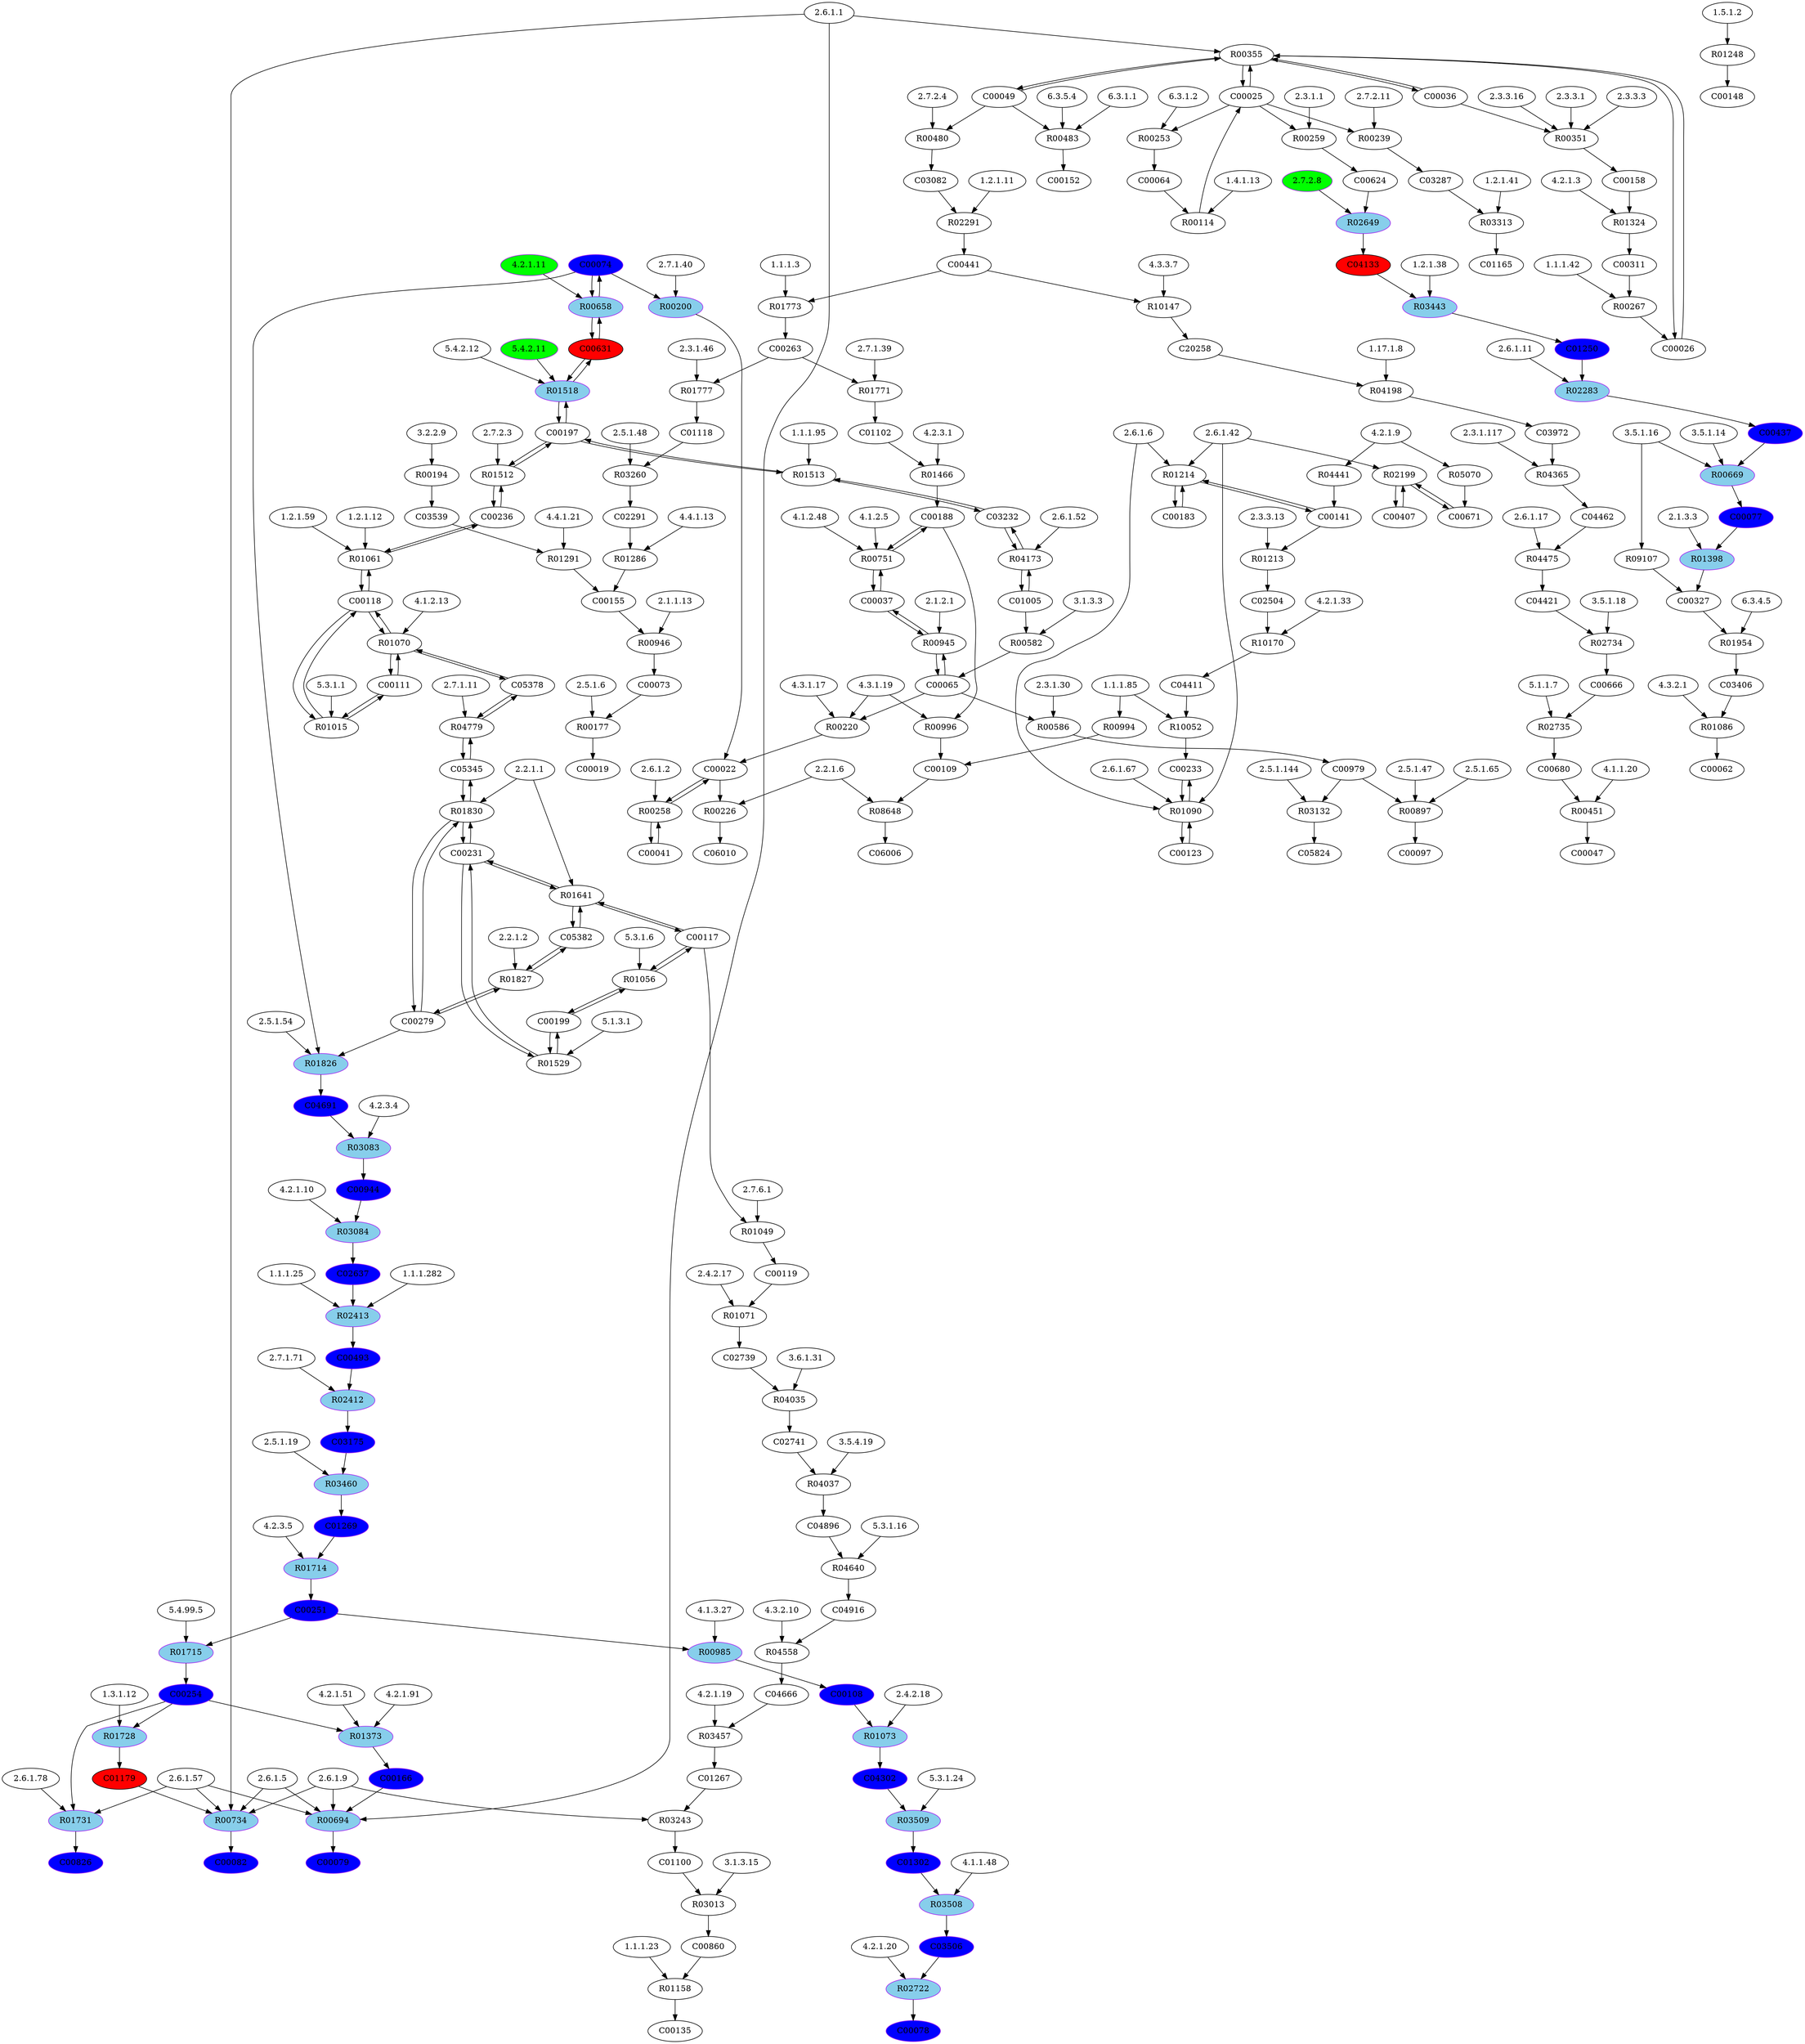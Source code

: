 digraph G {
"4.2.1.10" [type=E];
"3.6.1.31" [type=E];
"2.7.1.39" [type=E];
"4.3.1.19" [type=E];
"4.1.2.48" [type=E];
"5.3.1.1" [type=E];
"4.2.3.1" [type=E];
"4.2.1.3" [type=E];
"5.4.99.5" [type=E];
"2.5.1.6" [type=E];
"1.1.1.282" [type=E];
"2.6.1.42" [type=E];
"2.3.1.30" [type=E];
"2.3.1.1" [type=E];
"2.5.1.144" [type=E];
"4.3.1.17" [type=E];
"2.2.1.1" [type=E];
"4.1.1.48" [type=E];
"1.1.1.25" [type=E];
"5.4.2.12" [type=E];
"2.6.1.5" [type=E];
"4.2.1.20" [type=E];
"4.1.1.20" [type=E];
"2.7.2.3" [type=E];
"2.6.1.1" [type=E];
"4.2.1.9" [type=E];
"4.2.1.11" [color=purple, fillcolor=green, style=filled, type=E];
"2.7.1.11" [type=E];
"2.3.3.16" [type=E];
"2.7.1.40" [type=E];
"1.1.1.3" [type=E];
"2.7.6.1" [type=E];
"2.5.1.48" [type=E];
"6.3.4.5" [type=E];
"2.5.1.54" [type=E];
"4.1.2.13" [type=E];
"3.5.1.14" [type=E];
"2.6.1.78" [type=E];
"2.2.1.2" [type=E];
"2.4.2.18" [type=E];
"3.1.3.15" [type=E];
"2.1.1.13" [type=E];
"2.5.1.65" [type=E];
"2.1.2.1" [type=E];
"2.3.3.1" [type=E];
"4.3.2.10" [type=E];
"2.6.1.57" [type=E];
"2.7.2.8" [color=purple, fillcolor=green, style=filled, type=E];
"2.6.1.52" [type=E];
"2.5.1.47" [type=E];
"1.17.1.8" [type=E];
"2.7.2.4" [type=E];
"2.6.1.6" [type=E];
"2.2.1.6" [type=E];
"2.4.2.17" [type=E];
"2.7.2.11" [type=E];
"4.2.3.5" [type=E];
"1.4.1.13" [type=E];
"1.5.1.2" [type=E];
"3.5.1.18" [type=E];
"1.2.1.38" [type=E];
"2.5.1.19" [type=E];
"6.3.1.2" [type=E];
"2.6.1.2" [type=E];
"2.6.1.11" [type=E];
"1.3.1.12" [type=E];
"4.2.1.51" [type=E];
"4.1.3.27" [type=E];
"2.3.1.117" [type=E];
"4.3.2.1" [type=E];
"1.2.1.12" [type=E];
"1.2.1.41" [type=E];
"4.4.1.13" [type=E];
"1.1.1.85" [type=E];
"2.6.1.9" [type=E];
"5.3.1.24" [type=E];
"6.3.1.1" [type=E];
"4.1.2.5" [type=E];
"6.3.5.4" [type=E];
"5.4.2.11" [color=purple, fillcolor=green, style=filled, type=E];
"4.4.1.21" [type=E];
"2.7.1.71" [type=E];
"4.2.1.33" [type=E];
"3.1.3.3" [type=E];
"4.3.3.7" [type=E];
"1.1.1.23" [type=E];
"5.1.1.7" [type=E];
"2.6.1.67" [type=E];
"1.1.1.42" [type=E];
"4.2.3.4" [type=E];
"3.5.4.19" [type=E];
"5.1.3.1" [type=E];
"3.5.1.16" [type=E];
"1.1.1.95" [type=E];
"1.2.1.59" [type=E];
"2.3.1.46" [type=E];
"5.3.1.6" [type=E];
"2.6.1.17" [type=E];
"2.3.3.3" [type=E];
"1.2.1.11" [type=E];
"5.3.1.16" [type=E];
"2.1.3.3" [type=E];
"4.2.1.91" [type=E];
"4.2.1.19" [type=E];
"2.3.3.13" [type=E];
"3.2.2.9" [type=E];
R00734 [color=purple, fillcolor=skyblue, style=filled, type=R];
R00658 [color=purple, fillcolor=skyblue, style=filled, type=R];
R09107 [type=R];
R10052 [type=R];
R01777 [type=R];
R01286 [type=R];
R01086 [type=R];
R03508 [color=purple, fillcolor=skyblue, style=filled, type=R];
R01773 [type=R];
R01061 [type=R];
R00751 [type=R];
R03313 [type=R];
R00177 [type=R];
R01830 [type=R];
R00994 [type=R];
R02283 [color=purple, fillcolor=skyblue, style=filled, type=R];
R00451 [type=R];
R00694 [color=purple, fillcolor=skyblue, style=filled, type=R];
R01731 [color=purple, fillcolor=skyblue, style=filled, type=R];
R03460 [color=purple, fillcolor=skyblue, style=filled, type=R];
R01248 [type=R];
R02735 [type=R];
R01771 [type=R];
R01512 [type=R];
R03260 [type=R];
R02413 [color=purple, fillcolor=skyblue, style=filled, type=R];
R00946 [type=R];
R04173 [type=R];
R10147 [type=R];
R01715 [color=purple, fillcolor=skyblue, style=filled, type=R];
R01213 [type=R];
R01291 [type=R];
R01071 [type=R];
R01056 [type=R];
R00985 [color=purple, fillcolor=skyblue, style=filled, type=R];
R03132 [type=R];
R00220 [type=R];
R02649 [color=purple, fillcolor=skyblue, style=filled, type=R];
R01529 [type=R];
R00253 [type=R];
R02291 [type=R];
R02734 [type=R];
R01827 [type=R];
R01015 [type=R];
R10170 [type=R];
R04441 [type=R];
R01398 [color=purple, fillcolor=skyblue, style=filled, type=R];
R00897 [type=R];
R04558 [type=R];
R03084 [color=purple, fillcolor=skyblue, style=filled, type=R];
R00200 [color=purple, fillcolor=skyblue, style=filled, type=R];
R01714 [color=purple, fillcolor=skyblue, style=filled, type=R];
R01214 [type=R];
R04198 [type=R];
R01073 [color=purple, fillcolor=skyblue, style=filled, type=R];
R03457 [type=R];
R02722 [color=purple, fillcolor=skyblue, style=filled, type=R];
R03509 [color=purple, fillcolor=skyblue, style=filled, type=R];
R01324 [type=R];
R04035 [type=R];
R00945 [type=R];
R04779 [type=R];
R01513 [type=R];
R02412 [color=purple, fillcolor=skyblue, style=filled, type=R];
R01070 [type=R];
R00226 [type=R];
R01090 [type=R];
R08648 [type=R];
R01954 [type=R];
R00259 [type=R];
R03243 [type=R];
R01466 [type=R];
R00239 [type=R];
R00480 [type=R];
R01373 [color=purple, fillcolor=skyblue, style=filled, type=R];
R00355 [type=R];
R00483 [type=R];
R00996 [type=R];
R00669 [color=purple, fillcolor=skyblue, style=filled, type=R];
R00194 [type=R];
R02199 [type=R];
R01518 [color=purple, fillcolor=skyblue, style=filled, type=R];
R00351 [type=R];
R00582 [type=R];
R01049 [type=R];
R01641 [type=R];
R00586 [type=R];
R05070 [type=R];
R03013 [type=R];
R04475 [type=R];
R01158 [type=R];
R00114 [type=R];
R01826 [color=purple, fillcolor=skyblue, style=filled, type=R];
R03443 [color=purple, fillcolor=skyblue, style=filled, type=R];
R04037 [type=R];
R00267 [type=R];
R01728 [color=purple, fillcolor=skyblue, style=filled, type=R];
R04365 [type=R];
R04640 [type=R];
R00258 [type=R];
R03083 [color=purple, fillcolor=skyblue, style=filled, type=R];
C04411 [type=C];
C00671 [type=C];
C00944 [color=purple, fillcolor=blue, style=filled, type=C];
C00141 [type=C];
C00049 [type=C];
C01005 [type=C];
C00236 [type=C];
C00327 [type=C];
C05382 [type=C];
C00254 [color=purple, fillcolor=blue, style=filled, type=C];
C00251 [color=purple, fillcolor=blue, style=filled, type=C];
C00631 [fillcolor=red, style=filled, type=C];
C00183 [type=C];
C00263 [type=C];
C00022 [type=C];
C00231 [type=C];
C00155 [type=C];
C00493 [color=purple, fillcolor=blue, style=filled, type=C];
C00019 [type=C];
C00026 [type=C];
C01165 [type=C];
C00041 [type=C];
C00199 [type=C];
C01269 [color=purple, fillcolor=blue, style=filled, type=C];
C00441 [type=C];
C03972 [type=C];
C00078 [color=purple, fillcolor=blue, style=filled, type=C];
C00047 [type=C];
C03506 [color=purple, fillcolor=blue, style=filled, type=C];
C00118 [type=C];
C00197 [type=C];
C00624 [type=C];
C00166 [color=purple, fillcolor=blue, style=filled, type=C];
C03232 [type=C];
C00135 [type=C];
C04666 [type=C];
C04133 [fillcolor=red, style=filled, type=C];
C00062 [type=C];
C00108 [color=purple, fillcolor=blue, style=filled, type=C];
C00064 [type=C];
C00074 [color=purple, fillcolor=blue, style=filled, type=C];
C03175 [color=purple, fillcolor=blue, style=filled, type=C];
C00407 [type=C];
C00077 [color=purple, fillcolor=blue, style=filled, type=C];
C00111 [type=C];
C05345 [type=C];
C00025 [type=C];
C00152 [type=C];
C00148 [type=C];
C03539 [type=C];
C00097 [type=C];
C04896 [type=C];
C00119 [type=C];
C02637 [color=purple, fillcolor=blue, style=filled, type=C];
C00233 [type=C];
C01179 [fillcolor=red, style=filled, type=C];
C20258 [type=C];
C00065 [type=C];
C05824 [type=C];
C00826 [color=purple, fillcolor=blue, style=filled, type=C];
C00188 [type=C];
C00123 [type=C];
C05378 [type=C];
C02504 [type=C];
C00279 [type=C];
C03406 [type=C];
C00073 [type=C];
C03082 [type=C];
C00666 [type=C];
C01102 [type=C];
C04916 [type=C];
C00082 [color=purple, fillcolor=blue, style=filled, type=C];
C00036 [type=C];
C01100 [type=C];
C00109 [type=C];
C04421 [type=C];
C00860 [type=C];
C03287 [type=C];
C06010 [type=C];
C00079 [color=purple, fillcolor=blue, style=filled, type=C];
C04691 [color=purple, fillcolor=blue, style=filled, type=C];
C00437 [color=purple, fillcolor=blue, style=filled, type=C];
C04302 [color=purple, fillcolor=blue, style=filled, type=C];
C00311 [type=C];
C00037 [type=C];
C00979 [type=C];
C02741 [type=C];
C02291 [type=C];
C01302 [color=purple, fillcolor=blue, style=filled, type=C];
C00680 [type=C];
C01267 [type=C];
C04462 [type=C];
C00117 [type=C];
C02739 [type=C];
C00158 [type=C];
C06006 [type=C];
C01250 [color=purple, fillcolor=blue, style=filled, type=C];
C01118 [type=C];
C00118 -> R01015;
R01015 -> C00118;
R01015 -> C00111;
C00111 -> R01015;
C00118 -> R01061;
R01061 -> C00118;
R01061 -> C00236;
C00236 -> R01061;
C00197 -> R01512;
R01512 -> C00197;
R01512 -> C00236;
C00236 -> R01512;
C00631 -> R01518;
R01518 -> C00631;
R01518 -> C00197;
C00197 -> R01518;
C00631 -> R00658;
R00658 -> C00631;
R00658 -> C00074;
C00074 -> R00658;
C00074 -> R00200;
R00200 -> C00022;
C05378 -> R01070;
R01070 -> C05378;
R01070 -> C00118;
C00118 -> R01070;
R01070 -> C00111;
C00111 -> R01070;
C05345 -> R04779;
R04779 -> C05345;
R04779 -> C05378;
C05378 -> R04779;
C05345 -> R01830;
R01830 -> C05345;
R01830 -> C00279;
C00279 -> R01830;
R01830 -> C00231;
C00231 -> R01830;
C00199 -> R01529;
R01529 -> C00199;
R01529 -> C00231;
C00231 -> R01529;
C00117 -> R01056;
R01056 -> C00117;
R01056 -> C00199;
C00199 -> R01056;
C00117 -> R01049;
R01049 -> C00119;
R00994 -> C00109;
C00022 -> R00226;
R00226 -> C06010;
R04441 -> C00141;
C00183 -> R01214;
R01214 -> C00183;
R01214 -> C00141;
C00141 -> R01214;
C00109 -> R08648;
R08648 -> C06006;
R05070 -> C00671;
C00407 -> R02199;
R02199 -> C00407;
R02199 -> C00671;
C00671 -> R02199;
C00141 -> R01213;
R01213 -> C02504;
C02504 -> R10170;
R10170 -> C04411;
C04411 -> R10052;
R10052 -> C00233;
C00123 -> R01090;
R01090 -> C00123;
R01090 -> C00233;
C00233 -> R01090;
C00188 -> R00996;
R00996 -> C00109;
C00065 -> R00220;
R00220 -> C00022;
C00037 -> R00945;
R00945 -> C00037;
R00945 -> C00065;
C00065 -> R00945;
C00188 -> R00751;
R00751 -> C00188;
R00751 -> C00037;
C00037 -> R00751;
C00197 -> R01513;
R01513 -> C00197;
R01513 -> C03232;
C03232 -> R01513;
C01005 -> R04173;
R04173 -> C01005;
R04173 -> C03232;
C03232 -> R04173;
C01005 -> R00582;
R00582 -> C00065;
C00065 -> R00586;
R00586 -> C00979;
C00979 -> R00897;
R00897 -> C00097;
C01102 -> R01466;
R01466 -> C00188;
C00263 -> R01771;
R01771 -> C01102;
C00441 -> R01773;
R01773 -> C00263;
C03082 -> R02291;
R02291 -> C00441;
C00049 -> R00480;
R00480 -> C03082;
C00049 -> R00355;
R00355 -> C00049;
R00355 -> C00036;
C00036 -> R00355;
C00263 -> R01777;
R01777 -> C01118;
C01118 -> R03260;
R03260 -> C02291;
C02291 -> R01286;
R01286 -> C00155;
C00155 -> R00946;
R00946 -> C00073;
C00036 -> R00351;
R00351 -> C00158;
C00158 -> R01324;
R01324 -> C00311;
C00311 -> R00267;
R00267 -> C00026;
C00026 -> R00355;
R00355 -> C00026;
R00355 -> C00025;
C00025 -> R00355;
C00025 -> R00259;
R00259 -> C00624;
C00624 -> R02649;
R02649 -> C04133;
C04133 -> R03443;
R03443 -> C01250;
C01250 -> R02283;
R02283 -> C00437;
C00437 -> R00669;
R00669 -> C00077;
C00077 -> R01398;
R01398 -> C00327;
C00327 -> R01954;
R01954 -> C03406;
C03406 -> R01086;
R01086 -> C00062;
C00025 -> R00239;
R00239 -> C03287;
C03287 -> R03313;
R03313 -> C01165;
R01248 -> C00148;
C00441 -> R10147;
R10147 -> C20258;
C00041 -> R00258;
R00258 -> C00041;
R00258 -> C00022;
C00022 -> R00258;
C00025 -> R00253;
R00253 -> C00064;
C00049 -> R00483;
R00483 -> C00152;
C20258 -> R04198;
R04198 -> C03972;
C04462 -> R04475;
R04475 -> C04421;
C04421 -> R02734;
R02734 -> C00666;
C00666 -> R02735;
R02735 -> C00680;
C00680 -> R00451;
R00451 -> C00047;
C03972 -> R04365;
R04365 -> C04462;
C00064 -> R00114;
R00114 -> C00025;
C05382 -> R01827;
R01827 -> C05382;
R01827 -> C00279;
C00279 -> R01827;
C05382 -> R01641;
R01641 -> C05382;
R01641 -> C00117;
C00117 -> R01641;
R01641 -> C00231;
C00231 -> R01641;
C00119 -> R01071;
R01071 -> C02739;
C02739 -> R04035;
R04035 -> C02741;
C02741 -> R04037;
R04037 -> C04896;
C04896 -> R04640;
R04640 -> C04916;
C04666 -> R03457;
R03457 -> C01267;
C01267 -> R03243;
R03243 -> C01100;
C01100 -> R03013;
R03013 -> C00860;
C04916 -> R04558;
R04558 -> C04666;
C00860 -> R01158;
R01158 -> C00135;
C00279 -> R01826;
C00074 -> R01826;
R01826 -> C04691;
C04691 -> R03083;
R03083 -> C00944;
C00944 -> R03084;
R03084 -> C02637;
C02637 -> R02413;
R02413 -> C00493;
C00493 -> R02412;
R02412 -> C03175;
C03175 -> R03460;
R03460 -> C01269;
C01269 -> R01714;
R01714 -> C00251;
C00251 -> R01715;
R01715 -> C00254;
C00254 -> R01728;
R01728 -> C01179;
C01179 -> R00734;
R00734 -> C00082;
C00254 -> R01373;
R01373 -> C00166;
C00166 -> R00694;
R00694 -> C00079;
C00251 -> R00985;
R00985 -> C00108;
C00108 -> R01073;
R01073 -> C04302;
C04302 -> R03509;
R03509 -> C01302;
C01302 -> R03508;
R03508 -> C03506;
C03506 -> R02722;
R02722 -> C00078;
C00254 -> R01731;
R01731 -> C00826;
C00073 -> R00177;
R00177 -> C00019;
R00194 -> C03539;
C03539 -> R01291;
R01291 -> C00155;
C00979 -> R03132;
R03132 -> C05824;
R09107 -> C00327;
"2.6.1.1" -> R00734;
"2.6.1.5" -> R00734;
"2.6.1.9" -> R00734;
"2.6.1.57" -> R00734;
"4.2.1.11" -> R00658;
"3.5.1.16" -> R09107;
"1.1.1.85" -> R10052;
"2.3.1.46" -> R01777;
"4.4.1.13" -> R01286;
"4.3.2.1" -> R01086;
"4.1.1.48" -> R03508;
"1.1.1.3" -> R01773;
"1.2.1.12" -> R01061;
"1.2.1.59" -> R01061;
"4.1.2.5" -> R00751;
"4.1.2.48" -> R00751;
"1.2.1.41" -> R03313;
"2.5.1.6" -> R00177;
"2.2.1.1" -> R01830;
"1.1.1.85" -> R00994;
"2.6.1.11" -> R02283;
"4.1.1.20" -> R00451;
"2.6.1.1" -> R00694;
"2.6.1.5" -> R00694;
"2.6.1.9" -> R00694;
"2.6.1.57" -> R00694;
"2.6.1.57" -> R01731;
"2.6.1.78" -> R01731;
"2.5.1.19" -> R03460;
"1.5.1.2" -> R01248;
"5.1.1.7" -> R02735;
"2.7.1.39" -> R01771;
"2.7.2.3" -> R01512;
"2.5.1.48" -> R03260;
"1.1.1.25" -> R02413;
"1.1.1.282" -> R02413;
"2.1.1.13" -> R00946;
"2.6.1.52" -> R04173;
"4.3.3.7" -> R10147;
"5.4.99.5" -> R01715;
"2.3.3.13" -> R01213;
"4.4.1.21" -> R01291;
"2.4.2.17" -> R01071;
"5.3.1.6" -> R01056;
"4.1.3.27" -> R00985;
"2.5.1.144" -> R03132;
"4.3.1.17" -> R00220;
"4.3.1.19" -> R00220;
"2.7.2.8" -> R02649;
"5.1.3.1" -> R01529;
"6.3.1.2" -> R00253;
"1.2.1.11" -> R02291;
"3.5.1.18" -> R02734;
"2.2.1.2" -> R01827;
"5.3.1.1" -> R01015;
"4.2.1.33" -> R10170;
"4.2.1.9" -> R04441;
"2.1.3.3" -> R01398;
"2.5.1.47" -> R00897;
"2.5.1.65" -> R00897;
"4.3.2.10" -> R04558;
"4.2.1.10" -> R03084;
"2.7.1.40" -> R00200;
"4.2.3.5" -> R01714;
"2.6.1.6" -> R01214;
"2.6.1.42" -> R01214;
"1.17.1.8" -> R04198;
"2.4.2.18" -> R01073;
"4.2.1.19" -> R03457;
"4.2.1.20" -> R02722;
"5.3.1.24" -> R03509;
"4.2.1.3" -> R01324;
"3.6.1.31" -> R04035;
"2.1.2.1" -> R00945;
"2.7.1.11" -> R04779;
"1.1.1.95" -> R01513;
"2.7.1.71" -> R02412;
"4.1.2.13" -> R01070;
"2.2.1.6" -> R00226;
"2.6.1.6" -> R01090;
"2.6.1.42" -> R01090;
"2.6.1.67" -> R01090;
"2.2.1.6" -> R08648;
"6.3.4.5" -> R01954;
"2.3.1.1" -> R00259;
"2.6.1.9" -> R03243;
"4.2.3.1" -> R01466;
"2.7.2.11" -> R00239;
"2.7.2.4" -> R00480;
"4.2.1.51" -> R01373;
"4.2.1.91" -> R01373;
"2.6.1.1" -> R00355;
"6.3.1.1" -> R00483;
"6.3.5.4" -> R00483;
"4.3.1.19" -> R00996;
"3.5.1.14" -> R00669;
"3.5.1.16" -> R00669;
"3.2.2.9" -> R00194;
"2.6.1.42" -> R02199;
"5.4.2.11" -> R01518;
"5.4.2.12" -> R01518;
"2.3.3.1" -> R00351;
"2.3.3.3" -> R00351;
"2.3.3.16" -> R00351;
"3.1.3.3" -> R00582;
"2.7.6.1" -> R01049;
"2.2.1.1" -> R01641;
"2.3.1.30" -> R00586;
"4.2.1.9" -> R05070;
"3.1.3.15" -> R03013;
"2.6.1.17" -> R04475;
"1.1.1.23" -> R01158;
"1.4.1.13" -> R00114;
"2.5.1.54" -> R01826;
"1.2.1.38" -> R03443;
"3.5.4.19" -> R04037;
"1.1.1.42" -> R00267;
"1.3.1.12" -> R01728;
"2.3.1.117" -> R04365;
"5.3.1.16" -> R04640;
"2.6.1.2" -> R00258;
"4.2.3.4" -> R03083;
}
